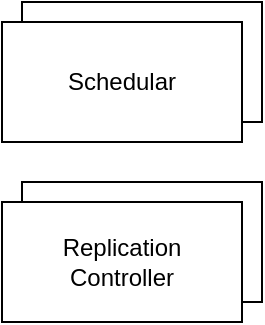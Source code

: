 <mxfile>
    <diagram id="xrJjgpLqh9eqAdNDvX9P" name="Page-1">
        <mxGraphModel dx="449" dy="518" grid="1" gridSize="10" guides="1" tooltips="1" connect="1" arrows="1" fold="1" page="1" pageScale="1" pageWidth="850" pageHeight="1100" math="0" shadow="0">
            <root>
                <mxCell id="0"/>
                <mxCell id="1" parent="0"/>
                <mxCell id="2" value="Schedular" style="rounded=0;whiteSpace=wrap;html=1;" vertex="1" parent="1">
                    <mxGeometry x="110" y="130" width="120" height="60" as="geometry"/>
                </mxCell>
                <mxCell id="3" value="Schedular" style="rounded=0;whiteSpace=wrap;html=1;" vertex="1" parent="1">
                    <mxGeometry x="100" y="140" width="120" height="60" as="geometry"/>
                </mxCell>
                <mxCell id="4" value="Schedular" style="rounded=0;whiteSpace=wrap;html=1;" vertex="1" parent="1">
                    <mxGeometry x="110" y="220" width="120" height="60" as="geometry"/>
                </mxCell>
                <mxCell id="5" value="Replication&lt;br&gt;Controller" style="rounded=0;whiteSpace=wrap;html=1;" vertex="1" parent="1">
                    <mxGeometry x="100" y="230" width="120" height="60" as="geometry"/>
                </mxCell>
            </root>
        </mxGraphModel>
    </diagram>
</mxfile>